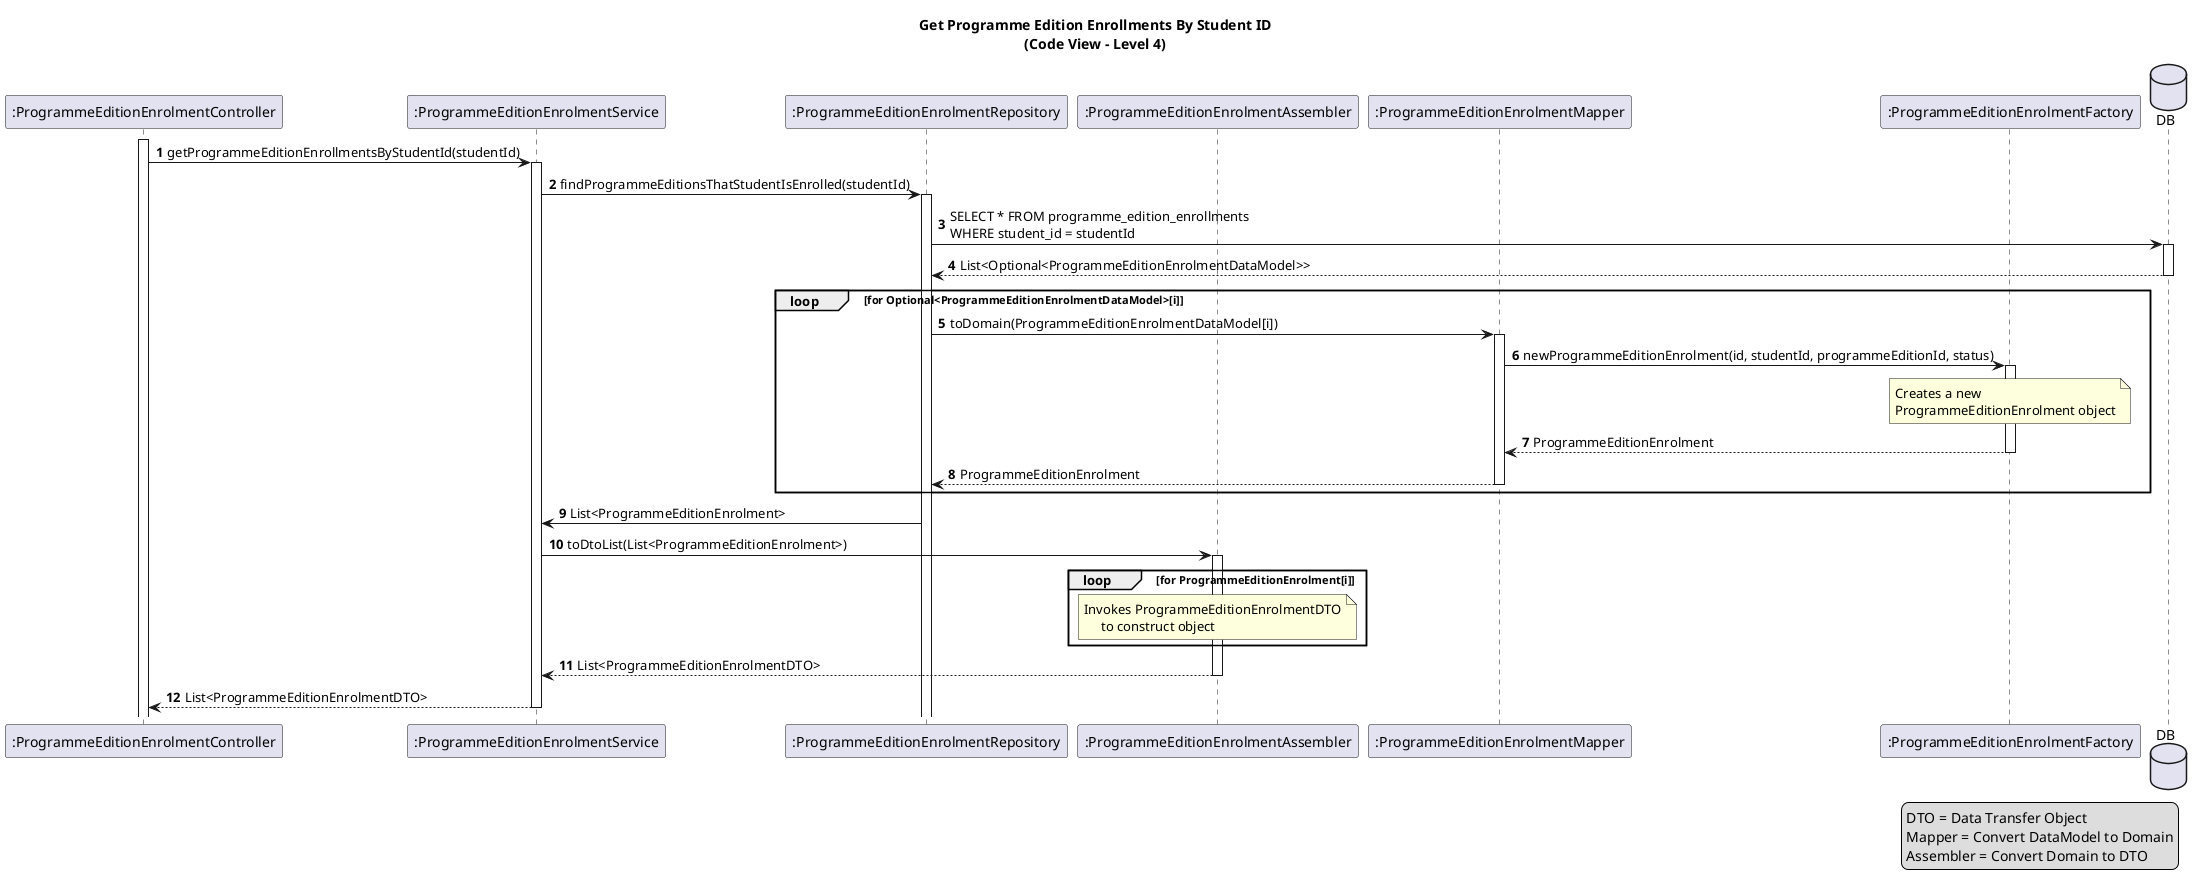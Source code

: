 @startuml
title: Get Programme Edition Enrollments By Student ID\n(Code View - Level 4)

autonumber

participant ":ProgrammeEditionEnrolmentController" as peeCtrl
activate peeCtrl
participant ":ProgrammeEditionEnrolmentService" as peeService
participant ":ProgrammeEditionEnrolmentRepository" as peeRepo
participant ":ProgrammeEditionEnrolmentAssembler" as peeAssembler
participant ":ProgrammeEditionEnrolmentMapper" as peeMapper
participant ":ProgrammeEditionEnrolmentFactory" as peeFactory
database DB

peeCtrl -> peeService ++: getProgrammeEditionEnrollmentsByStudentId(studentId)
peeService -> peeRepo ++: findProgrammeEditionsThatStudentIsEnrolled(studentId)
peeRepo -> DB ++: SELECT * FROM programme_edition_enrollments\nWHERE student_id = studentId
DB --> peeRepo --: List<Optional<ProgrammeEditionEnrolmentDataModel>>

loop for Optional<ProgrammeEditionEnrolmentDataModel>[i]
    peeRepo -> peeMapper ++: toDomain(ProgrammeEditionEnrolmentDataModel[i])
    peeMapper -> peeFactory ++: newProgrammeEditionEnrolment(id, studentId, programmeEditionId, status)
    note over of peeFactory
        Creates a new
        ProgrammeEditionEnrolment object
    end note
    peeFactory --> peeMapper --: ProgrammeEditionEnrolment
    peeMapper --> peeRepo --: ProgrammeEditionEnrolment
end

peeRepo -> peeService: List<ProgrammeEditionEnrolment>
peeService -> peeAssembler ++: toDtoList(List<ProgrammeEditionEnrolment>)

loop for ProgrammeEditionEnrolment[i]
    note over of peeAssembler
        Invokes ProgrammeEditionEnrolmentDTO
             to construct object
    end note
end
peeAssembler --> peeService --: List<ProgrammeEditionEnrolmentDTO>
peeService --> peeCtrl --: List<ProgrammeEditionEnrolmentDTO>

legend right
  DTO = Data Transfer Object
  Mapper = Convert DataModel to Domain
  Assembler = Convert Domain to DTO
end legend

@enduml 
